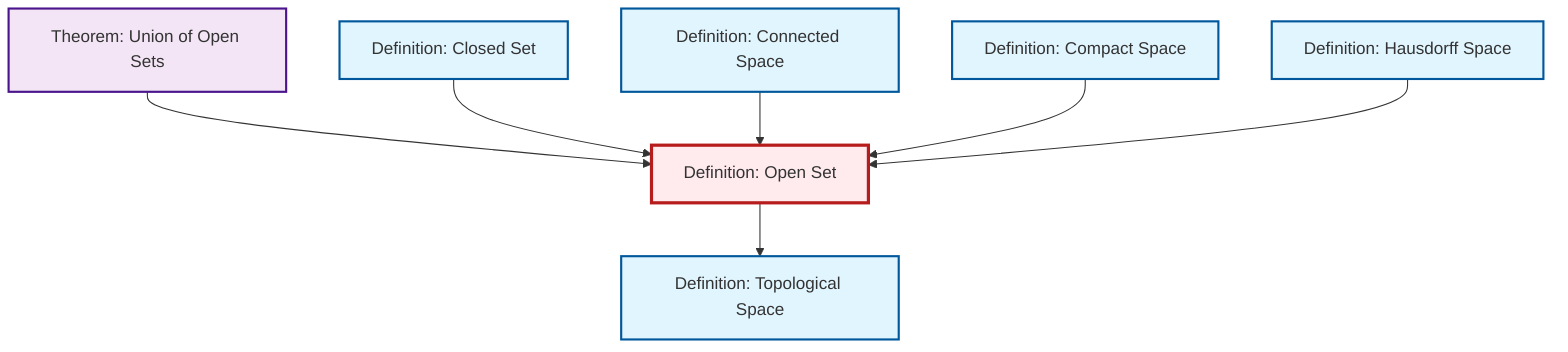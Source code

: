 graph TD
    classDef definition fill:#e1f5fe,stroke:#01579b,stroke-width:2px
    classDef theorem fill:#f3e5f5,stroke:#4a148c,stroke-width:2px
    classDef axiom fill:#fff3e0,stroke:#e65100,stroke-width:2px
    classDef example fill:#e8f5e9,stroke:#1b5e20,stroke-width:2px
    classDef current fill:#ffebee,stroke:#b71c1c,stroke-width:3px
    def-closed-set["Definition: Closed Set"]:::definition
    def-connected["Definition: Connected Space"]:::definition
    def-topological-space["Definition: Topological Space"]:::definition
    def-hausdorff["Definition: Hausdorff Space"]:::definition
    def-open-set["Definition: Open Set"]:::definition
    thm-union-open-sets["Theorem: Union of Open Sets"]:::theorem
    def-compact["Definition: Compact Space"]:::definition
    def-open-set --> def-topological-space
    thm-union-open-sets --> def-open-set
    def-closed-set --> def-open-set
    def-connected --> def-open-set
    def-compact --> def-open-set
    def-hausdorff --> def-open-set
    class def-open-set current